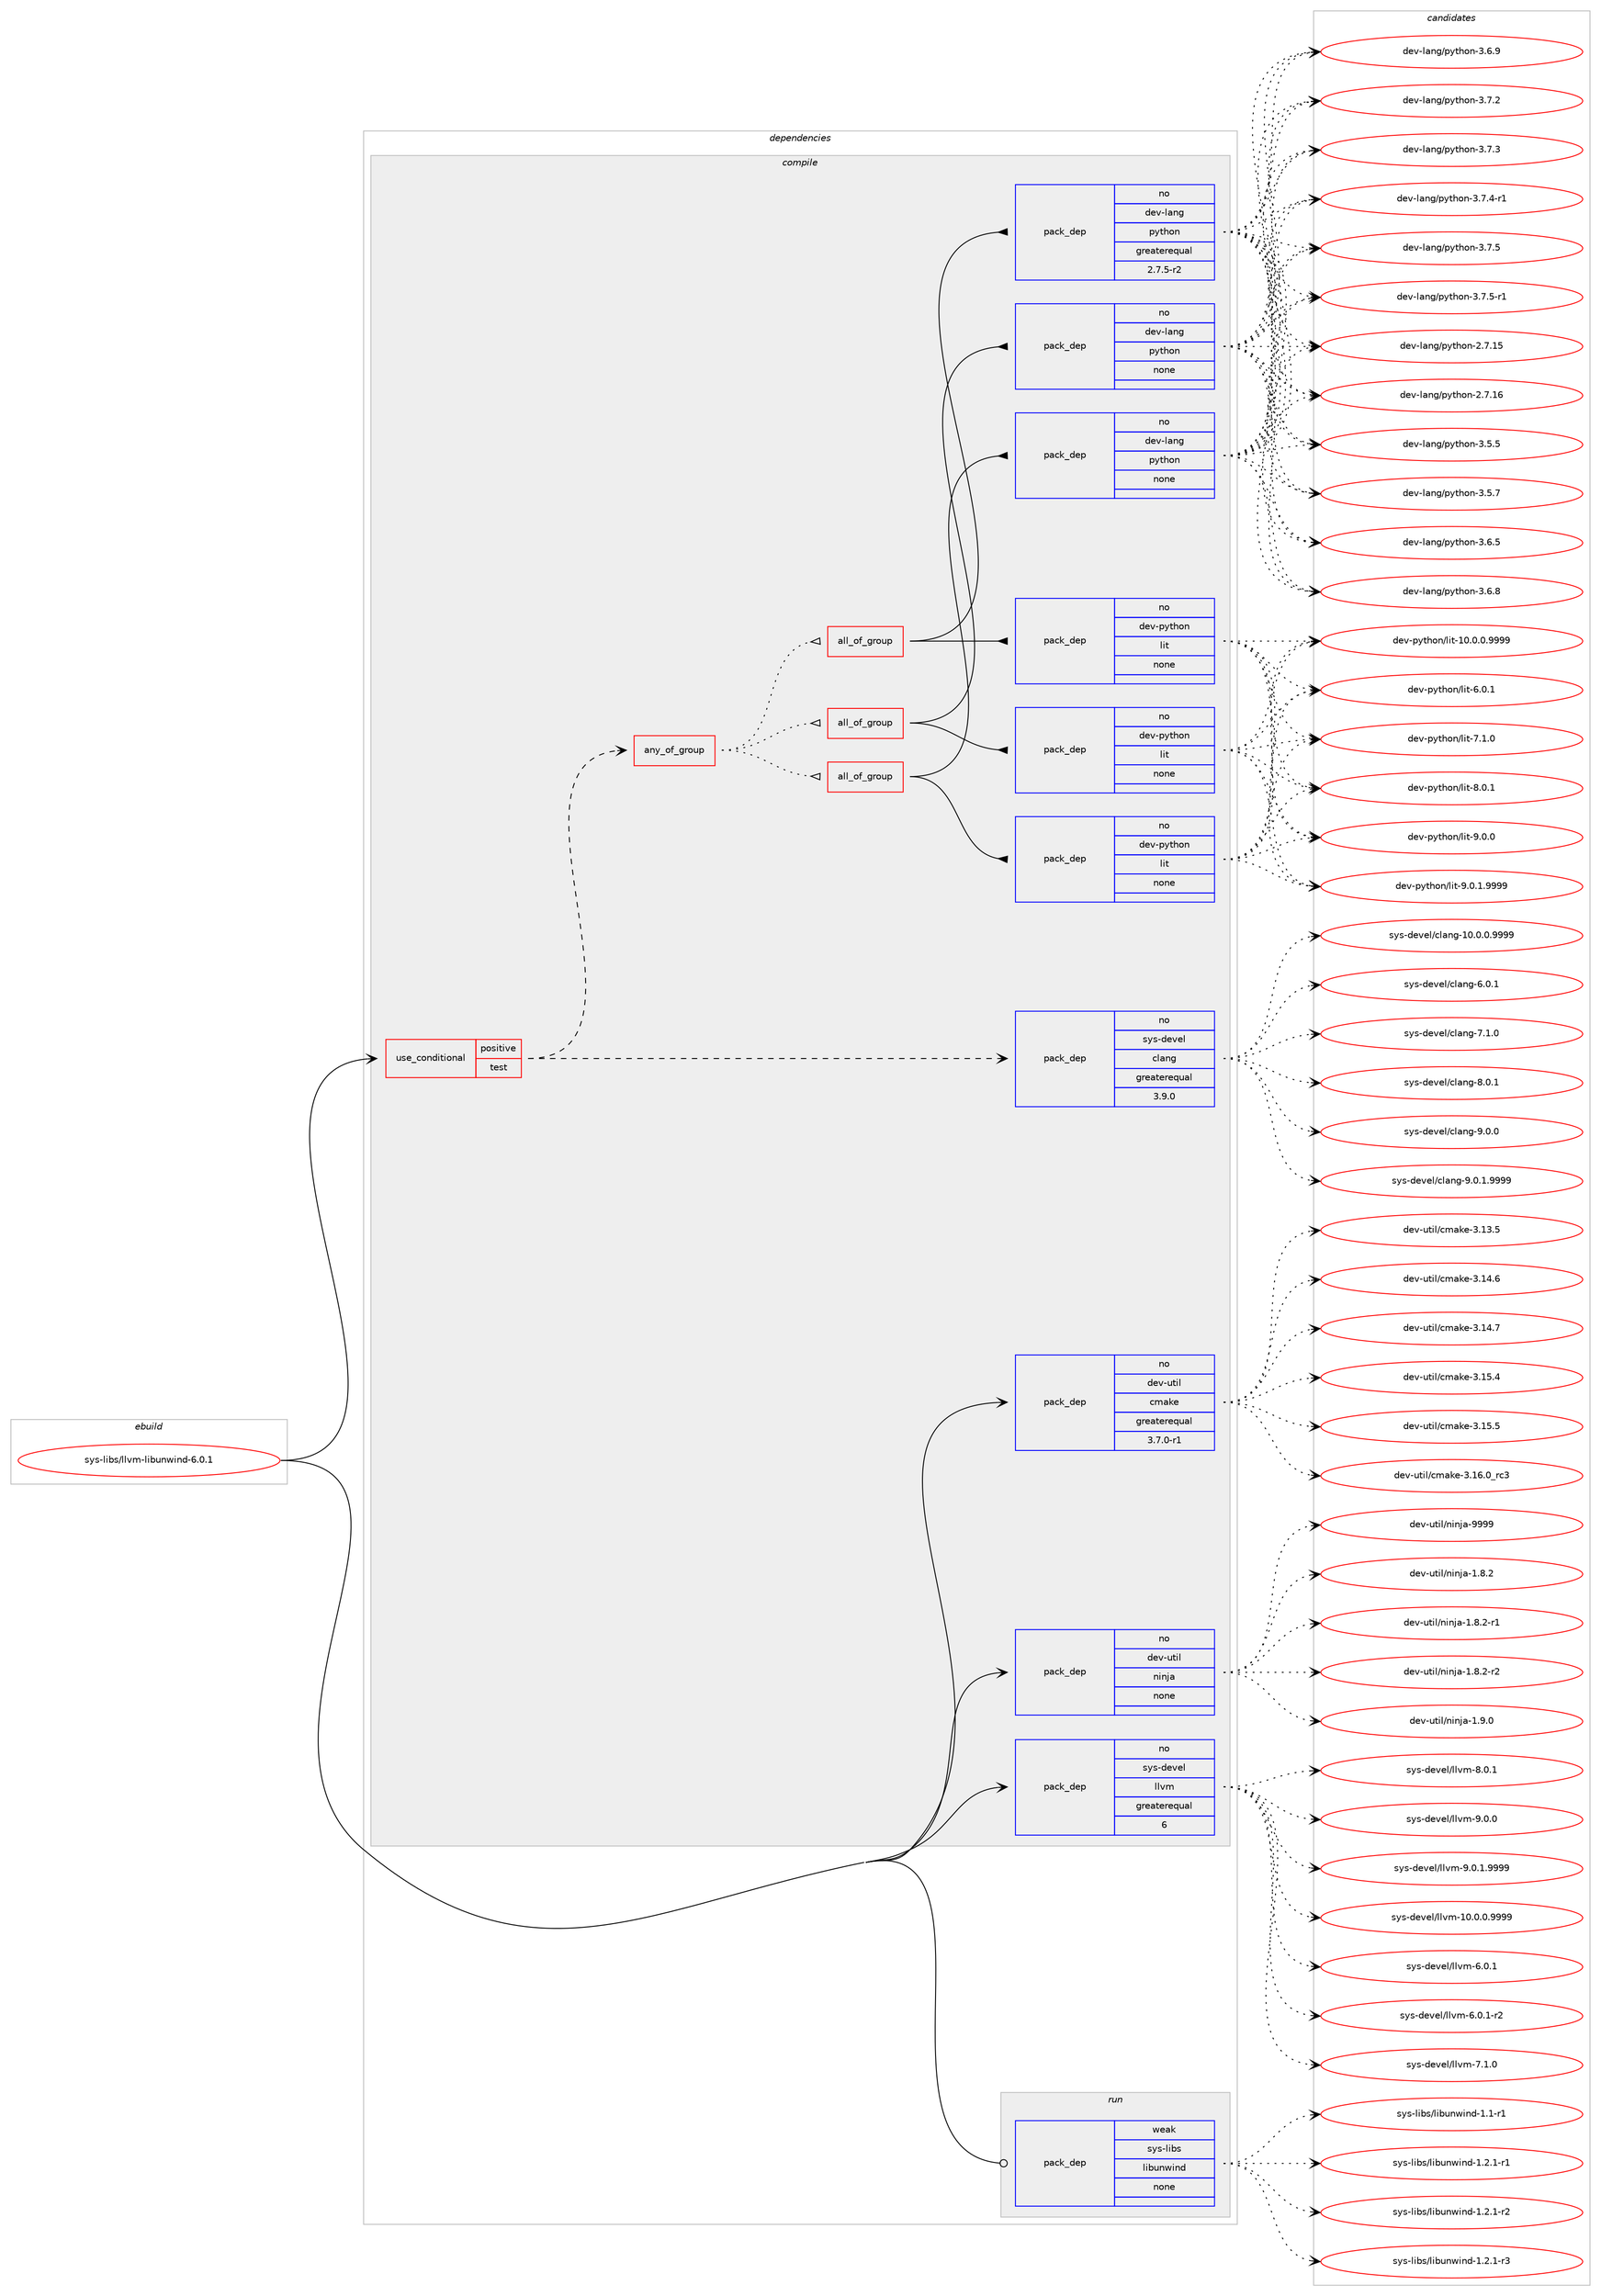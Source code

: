 digraph prolog {

# *************
# Graph options
# *************

newrank=true;
concentrate=true;
compound=true;
graph [rankdir=LR,fontname=Helvetica,fontsize=10,ranksep=1.5];#, ranksep=2.5, nodesep=0.2];
edge  [arrowhead=vee];
node  [fontname=Helvetica,fontsize=10];

# **********
# The ebuild
# **********

subgraph cluster_leftcol {
color=gray;
rank=same;
label=<<i>ebuild</i>>;
id [label="sys-libs/llvm-libunwind-6.0.1", color=red, width=4, href="../sys-libs/llvm-libunwind-6.0.1.svg"];
}

# ****************
# The dependencies
# ****************

subgraph cluster_midcol {
color=gray;
label=<<i>dependencies</i>>;
subgraph cluster_compile {
fillcolor="#eeeeee";
style=filled;
label=<<i>compile</i>>;
subgraph cond215883 {
dependency898388 [label=<<TABLE BORDER="0" CELLBORDER="1" CELLSPACING="0" CELLPADDING="4"><TR><TD ROWSPAN="3" CELLPADDING="10">use_conditional</TD></TR><TR><TD>positive</TD></TR><TR><TD>test</TD></TR></TABLE>>, shape=none, color=red];
subgraph pack666708 {
dependency898389 [label=<<TABLE BORDER="0" CELLBORDER="1" CELLSPACING="0" CELLPADDING="4" WIDTH="220"><TR><TD ROWSPAN="6" CELLPADDING="30">pack_dep</TD></TR><TR><TD WIDTH="110">no</TD></TR><TR><TD>sys-devel</TD></TR><TR><TD>clang</TD></TR><TR><TD>greaterequal</TD></TR><TR><TD>3.9.0</TD></TR></TABLE>>, shape=none, color=blue];
}
dependency898388:e -> dependency898389:w [weight=20,style="dashed",arrowhead="vee"];
subgraph any15242 {
dependency898390 [label=<<TABLE BORDER="0" CELLBORDER="1" CELLSPACING="0" CELLPADDING="4"><TR><TD CELLPADDING="10">any_of_group</TD></TR></TABLE>>, shape=none, color=red];subgraph all558 {
dependency898391 [label=<<TABLE BORDER="0" CELLBORDER="1" CELLSPACING="0" CELLPADDING="4"><TR><TD CELLPADDING="10">all_of_group</TD></TR></TABLE>>, shape=none, color=red];subgraph pack666709 {
dependency898392 [label=<<TABLE BORDER="0" CELLBORDER="1" CELLSPACING="0" CELLPADDING="4" WIDTH="220"><TR><TD ROWSPAN="6" CELLPADDING="30">pack_dep</TD></TR><TR><TD WIDTH="110">no</TD></TR><TR><TD>dev-lang</TD></TR><TR><TD>python</TD></TR><TR><TD>none</TD></TR><TR><TD></TD></TR></TABLE>>, shape=none, color=blue];
}
dependency898391:e -> dependency898392:w [weight=20,style="solid",arrowhead="inv"];
subgraph pack666710 {
dependency898393 [label=<<TABLE BORDER="0" CELLBORDER="1" CELLSPACING="0" CELLPADDING="4" WIDTH="220"><TR><TD ROWSPAN="6" CELLPADDING="30">pack_dep</TD></TR><TR><TD WIDTH="110">no</TD></TR><TR><TD>dev-python</TD></TR><TR><TD>lit</TD></TR><TR><TD>none</TD></TR><TR><TD></TD></TR></TABLE>>, shape=none, color=blue];
}
dependency898391:e -> dependency898393:w [weight=20,style="solid",arrowhead="inv"];
}
dependency898390:e -> dependency898391:w [weight=20,style="dotted",arrowhead="oinv"];
subgraph all559 {
dependency898394 [label=<<TABLE BORDER="0" CELLBORDER="1" CELLSPACING="0" CELLPADDING="4"><TR><TD CELLPADDING="10">all_of_group</TD></TR></TABLE>>, shape=none, color=red];subgraph pack666711 {
dependency898395 [label=<<TABLE BORDER="0" CELLBORDER="1" CELLSPACING="0" CELLPADDING="4" WIDTH="220"><TR><TD ROWSPAN="6" CELLPADDING="30">pack_dep</TD></TR><TR><TD WIDTH="110">no</TD></TR><TR><TD>dev-lang</TD></TR><TR><TD>python</TD></TR><TR><TD>none</TD></TR><TR><TD></TD></TR></TABLE>>, shape=none, color=blue];
}
dependency898394:e -> dependency898395:w [weight=20,style="solid",arrowhead="inv"];
subgraph pack666712 {
dependency898396 [label=<<TABLE BORDER="0" CELLBORDER="1" CELLSPACING="0" CELLPADDING="4" WIDTH="220"><TR><TD ROWSPAN="6" CELLPADDING="30">pack_dep</TD></TR><TR><TD WIDTH="110">no</TD></TR><TR><TD>dev-python</TD></TR><TR><TD>lit</TD></TR><TR><TD>none</TD></TR><TR><TD></TD></TR></TABLE>>, shape=none, color=blue];
}
dependency898394:e -> dependency898396:w [weight=20,style="solid",arrowhead="inv"];
}
dependency898390:e -> dependency898394:w [weight=20,style="dotted",arrowhead="oinv"];
subgraph all560 {
dependency898397 [label=<<TABLE BORDER="0" CELLBORDER="1" CELLSPACING="0" CELLPADDING="4"><TR><TD CELLPADDING="10">all_of_group</TD></TR></TABLE>>, shape=none, color=red];subgraph pack666713 {
dependency898398 [label=<<TABLE BORDER="0" CELLBORDER="1" CELLSPACING="0" CELLPADDING="4" WIDTH="220"><TR><TD ROWSPAN="6" CELLPADDING="30">pack_dep</TD></TR><TR><TD WIDTH="110">no</TD></TR><TR><TD>dev-lang</TD></TR><TR><TD>python</TD></TR><TR><TD>greaterequal</TD></TR><TR><TD>2.7.5-r2</TD></TR></TABLE>>, shape=none, color=blue];
}
dependency898397:e -> dependency898398:w [weight=20,style="solid",arrowhead="inv"];
subgraph pack666714 {
dependency898399 [label=<<TABLE BORDER="0" CELLBORDER="1" CELLSPACING="0" CELLPADDING="4" WIDTH="220"><TR><TD ROWSPAN="6" CELLPADDING="30">pack_dep</TD></TR><TR><TD WIDTH="110">no</TD></TR><TR><TD>dev-python</TD></TR><TR><TD>lit</TD></TR><TR><TD>none</TD></TR><TR><TD></TD></TR></TABLE>>, shape=none, color=blue];
}
dependency898397:e -> dependency898399:w [weight=20,style="solid",arrowhead="inv"];
}
dependency898390:e -> dependency898397:w [weight=20,style="dotted",arrowhead="oinv"];
}
dependency898388:e -> dependency898390:w [weight=20,style="dashed",arrowhead="vee"];
}
id:e -> dependency898388:w [weight=20,style="solid",arrowhead="vee"];
subgraph pack666715 {
dependency898400 [label=<<TABLE BORDER="0" CELLBORDER="1" CELLSPACING="0" CELLPADDING="4" WIDTH="220"><TR><TD ROWSPAN="6" CELLPADDING="30">pack_dep</TD></TR><TR><TD WIDTH="110">no</TD></TR><TR><TD>dev-util</TD></TR><TR><TD>cmake</TD></TR><TR><TD>greaterequal</TD></TR><TR><TD>3.7.0-r1</TD></TR></TABLE>>, shape=none, color=blue];
}
id:e -> dependency898400:w [weight=20,style="solid",arrowhead="vee"];
subgraph pack666716 {
dependency898401 [label=<<TABLE BORDER="0" CELLBORDER="1" CELLSPACING="0" CELLPADDING="4" WIDTH="220"><TR><TD ROWSPAN="6" CELLPADDING="30">pack_dep</TD></TR><TR><TD WIDTH="110">no</TD></TR><TR><TD>dev-util</TD></TR><TR><TD>ninja</TD></TR><TR><TD>none</TD></TR><TR><TD></TD></TR></TABLE>>, shape=none, color=blue];
}
id:e -> dependency898401:w [weight=20,style="solid",arrowhead="vee"];
subgraph pack666717 {
dependency898402 [label=<<TABLE BORDER="0" CELLBORDER="1" CELLSPACING="0" CELLPADDING="4" WIDTH="220"><TR><TD ROWSPAN="6" CELLPADDING="30">pack_dep</TD></TR><TR><TD WIDTH="110">no</TD></TR><TR><TD>sys-devel</TD></TR><TR><TD>llvm</TD></TR><TR><TD>greaterequal</TD></TR><TR><TD>6</TD></TR></TABLE>>, shape=none, color=blue];
}
id:e -> dependency898402:w [weight=20,style="solid",arrowhead="vee"];
}
subgraph cluster_compileandrun {
fillcolor="#eeeeee";
style=filled;
label=<<i>compile and run</i>>;
}
subgraph cluster_run {
fillcolor="#eeeeee";
style=filled;
label=<<i>run</i>>;
subgraph pack666718 {
dependency898403 [label=<<TABLE BORDER="0" CELLBORDER="1" CELLSPACING="0" CELLPADDING="4" WIDTH="220"><TR><TD ROWSPAN="6" CELLPADDING="30">pack_dep</TD></TR><TR><TD WIDTH="110">weak</TD></TR><TR><TD>sys-libs</TD></TR><TR><TD>libunwind</TD></TR><TR><TD>none</TD></TR><TR><TD></TD></TR></TABLE>>, shape=none, color=blue];
}
id:e -> dependency898403:w [weight=20,style="solid",arrowhead="odot"];
}
}

# **************
# The candidates
# **************

subgraph cluster_choices {
rank=same;
color=gray;
label=<<i>candidates</i>>;

subgraph choice666708 {
color=black;
nodesep=1;
choice11512111545100101118101108479910897110103454948464846484657575757 [label="sys-devel/clang-10.0.0.9999", color=red, width=4,href="../sys-devel/clang-10.0.0.9999.svg"];
choice11512111545100101118101108479910897110103455446484649 [label="sys-devel/clang-6.0.1", color=red, width=4,href="../sys-devel/clang-6.0.1.svg"];
choice11512111545100101118101108479910897110103455546494648 [label="sys-devel/clang-7.1.0", color=red, width=4,href="../sys-devel/clang-7.1.0.svg"];
choice11512111545100101118101108479910897110103455646484649 [label="sys-devel/clang-8.0.1", color=red, width=4,href="../sys-devel/clang-8.0.1.svg"];
choice11512111545100101118101108479910897110103455746484648 [label="sys-devel/clang-9.0.0", color=red, width=4,href="../sys-devel/clang-9.0.0.svg"];
choice115121115451001011181011084799108971101034557464846494657575757 [label="sys-devel/clang-9.0.1.9999", color=red, width=4,href="../sys-devel/clang-9.0.1.9999.svg"];
dependency898389:e -> choice11512111545100101118101108479910897110103454948464846484657575757:w [style=dotted,weight="100"];
dependency898389:e -> choice11512111545100101118101108479910897110103455446484649:w [style=dotted,weight="100"];
dependency898389:e -> choice11512111545100101118101108479910897110103455546494648:w [style=dotted,weight="100"];
dependency898389:e -> choice11512111545100101118101108479910897110103455646484649:w [style=dotted,weight="100"];
dependency898389:e -> choice11512111545100101118101108479910897110103455746484648:w [style=dotted,weight="100"];
dependency898389:e -> choice115121115451001011181011084799108971101034557464846494657575757:w [style=dotted,weight="100"];
}
subgraph choice666709 {
color=black;
nodesep=1;
choice10010111845108971101034711212111610411111045504655464953 [label="dev-lang/python-2.7.15", color=red, width=4,href="../dev-lang/python-2.7.15.svg"];
choice10010111845108971101034711212111610411111045504655464954 [label="dev-lang/python-2.7.16", color=red, width=4,href="../dev-lang/python-2.7.16.svg"];
choice100101118451089711010347112121116104111110455146534653 [label="dev-lang/python-3.5.5", color=red, width=4,href="../dev-lang/python-3.5.5.svg"];
choice100101118451089711010347112121116104111110455146534655 [label="dev-lang/python-3.5.7", color=red, width=4,href="../dev-lang/python-3.5.7.svg"];
choice100101118451089711010347112121116104111110455146544653 [label="dev-lang/python-3.6.5", color=red, width=4,href="../dev-lang/python-3.6.5.svg"];
choice100101118451089711010347112121116104111110455146544656 [label="dev-lang/python-3.6.8", color=red, width=4,href="../dev-lang/python-3.6.8.svg"];
choice100101118451089711010347112121116104111110455146544657 [label="dev-lang/python-3.6.9", color=red, width=4,href="../dev-lang/python-3.6.9.svg"];
choice100101118451089711010347112121116104111110455146554650 [label="dev-lang/python-3.7.2", color=red, width=4,href="../dev-lang/python-3.7.2.svg"];
choice100101118451089711010347112121116104111110455146554651 [label="dev-lang/python-3.7.3", color=red, width=4,href="../dev-lang/python-3.7.3.svg"];
choice1001011184510897110103471121211161041111104551465546524511449 [label="dev-lang/python-3.7.4-r1", color=red, width=4,href="../dev-lang/python-3.7.4-r1.svg"];
choice100101118451089711010347112121116104111110455146554653 [label="dev-lang/python-3.7.5", color=red, width=4,href="../dev-lang/python-3.7.5.svg"];
choice1001011184510897110103471121211161041111104551465546534511449 [label="dev-lang/python-3.7.5-r1", color=red, width=4,href="../dev-lang/python-3.7.5-r1.svg"];
dependency898392:e -> choice10010111845108971101034711212111610411111045504655464953:w [style=dotted,weight="100"];
dependency898392:e -> choice10010111845108971101034711212111610411111045504655464954:w [style=dotted,weight="100"];
dependency898392:e -> choice100101118451089711010347112121116104111110455146534653:w [style=dotted,weight="100"];
dependency898392:e -> choice100101118451089711010347112121116104111110455146534655:w [style=dotted,weight="100"];
dependency898392:e -> choice100101118451089711010347112121116104111110455146544653:w [style=dotted,weight="100"];
dependency898392:e -> choice100101118451089711010347112121116104111110455146544656:w [style=dotted,weight="100"];
dependency898392:e -> choice100101118451089711010347112121116104111110455146544657:w [style=dotted,weight="100"];
dependency898392:e -> choice100101118451089711010347112121116104111110455146554650:w [style=dotted,weight="100"];
dependency898392:e -> choice100101118451089711010347112121116104111110455146554651:w [style=dotted,weight="100"];
dependency898392:e -> choice1001011184510897110103471121211161041111104551465546524511449:w [style=dotted,weight="100"];
dependency898392:e -> choice100101118451089711010347112121116104111110455146554653:w [style=dotted,weight="100"];
dependency898392:e -> choice1001011184510897110103471121211161041111104551465546534511449:w [style=dotted,weight="100"];
}
subgraph choice666710 {
color=black;
nodesep=1;
choice1001011184511212111610411111047108105116454948464846484657575757 [label="dev-python/lit-10.0.0.9999", color=red, width=4,href="../dev-python/lit-10.0.0.9999.svg"];
choice1001011184511212111610411111047108105116455446484649 [label="dev-python/lit-6.0.1", color=red, width=4,href="../dev-python/lit-6.0.1.svg"];
choice1001011184511212111610411111047108105116455546494648 [label="dev-python/lit-7.1.0", color=red, width=4,href="../dev-python/lit-7.1.0.svg"];
choice1001011184511212111610411111047108105116455646484649 [label="dev-python/lit-8.0.1", color=red, width=4,href="../dev-python/lit-8.0.1.svg"];
choice1001011184511212111610411111047108105116455746484648 [label="dev-python/lit-9.0.0", color=red, width=4,href="../dev-python/lit-9.0.0.svg"];
choice10010111845112121116104111110471081051164557464846494657575757 [label="dev-python/lit-9.0.1.9999", color=red, width=4,href="../dev-python/lit-9.0.1.9999.svg"];
dependency898393:e -> choice1001011184511212111610411111047108105116454948464846484657575757:w [style=dotted,weight="100"];
dependency898393:e -> choice1001011184511212111610411111047108105116455446484649:w [style=dotted,weight="100"];
dependency898393:e -> choice1001011184511212111610411111047108105116455546494648:w [style=dotted,weight="100"];
dependency898393:e -> choice1001011184511212111610411111047108105116455646484649:w [style=dotted,weight="100"];
dependency898393:e -> choice1001011184511212111610411111047108105116455746484648:w [style=dotted,weight="100"];
dependency898393:e -> choice10010111845112121116104111110471081051164557464846494657575757:w [style=dotted,weight="100"];
}
subgraph choice666711 {
color=black;
nodesep=1;
choice10010111845108971101034711212111610411111045504655464953 [label="dev-lang/python-2.7.15", color=red, width=4,href="../dev-lang/python-2.7.15.svg"];
choice10010111845108971101034711212111610411111045504655464954 [label="dev-lang/python-2.7.16", color=red, width=4,href="../dev-lang/python-2.7.16.svg"];
choice100101118451089711010347112121116104111110455146534653 [label="dev-lang/python-3.5.5", color=red, width=4,href="../dev-lang/python-3.5.5.svg"];
choice100101118451089711010347112121116104111110455146534655 [label="dev-lang/python-3.5.7", color=red, width=4,href="../dev-lang/python-3.5.7.svg"];
choice100101118451089711010347112121116104111110455146544653 [label="dev-lang/python-3.6.5", color=red, width=4,href="../dev-lang/python-3.6.5.svg"];
choice100101118451089711010347112121116104111110455146544656 [label="dev-lang/python-3.6.8", color=red, width=4,href="../dev-lang/python-3.6.8.svg"];
choice100101118451089711010347112121116104111110455146544657 [label="dev-lang/python-3.6.9", color=red, width=4,href="../dev-lang/python-3.6.9.svg"];
choice100101118451089711010347112121116104111110455146554650 [label="dev-lang/python-3.7.2", color=red, width=4,href="../dev-lang/python-3.7.2.svg"];
choice100101118451089711010347112121116104111110455146554651 [label="dev-lang/python-3.7.3", color=red, width=4,href="../dev-lang/python-3.7.3.svg"];
choice1001011184510897110103471121211161041111104551465546524511449 [label="dev-lang/python-3.7.4-r1", color=red, width=4,href="../dev-lang/python-3.7.4-r1.svg"];
choice100101118451089711010347112121116104111110455146554653 [label="dev-lang/python-3.7.5", color=red, width=4,href="../dev-lang/python-3.7.5.svg"];
choice1001011184510897110103471121211161041111104551465546534511449 [label="dev-lang/python-3.7.5-r1", color=red, width=4,href="../dev-lang/python-3.7.5-r1.svg"];
dependency898395:e -> choice10010111845108971101034711212111610411111045504655464953:w [style=dotted,weight="100"];
dependency898395:e -> choice10010111845108971101034711212111610411111045504655464954:w [style=dotted,weight="100"];
dependency898395:e -> choice100101118451089711010347112121116104111110455146534653:w [style=dotted,weight="100"];
dependency898395:e -> choice100101118451089711010347112121116104111110455146534655:w [style=dotted,weight="100"];
dependency898395:e -> choice100101118451089711010347112121116104111110455146544653:w [style=dotted,weight="100"];
dependency898395:e -> choice100101118451089711010347112121116104111110455146544656:w [style=dotted,weight="100"];
dependency898395:e -> choice100101118451089711010347112121116104111110455146544657:w [style=dotted,weight="100"];
dependency898395:e -> choice100101118451089711010347112121116104111110455146554650:w [style=dotted,weight="100"];
dependency898395:e -> choice100101118451089711010347112121116104111110455146554651:w [style=dotted,weight="100"];
dependency898395:e -> choice1001011184510897110103471121211161041111104551465546524511449:w [style=dotted,weight="100"];
dependency898395:e -> choice100101118451089711010347112121116104111110455146554653:w [style=dotted,weight="100"];
dependency898395:e -> choice1001011184510897110103471121211161041111104551465546534511449:w [style=dotted,weight="100"];
}
subgraph choice666712 {
color=black;
nodesep=1;
choice1001011184511212111610411111047108105116454948464846484657575757 [label="dev-python/lit-10.0.0.9999", color=red, width=4,href="../dev-python/lit-10.0.0.9999.svg"];
choice1001011184511212111610411111047108105116455446484649 [label="dev-python/lit-6.0.1", color=red, width=4,href="../dev-python/lit-6.0.1.svg"];
choice1001011184511212111610411111047108105116455546494648 [label="dev-python/lit-7.1.0", color=red, width=4,href="../dev-python/lit-7.1.0.svg"];
choice1001011184511212111610411111047108105116455646484649 [label="dev-python/lit-8.0.1", color=red, width=4,href="../dev-python/lit-8.0.1.svg"];
choice1001011184511212111610411111047108105116455746484648 [label="dev-python/lit-9.0.0", color=red, width=4,href="../dev-python/lit-9.0.0.svg"];
choice10010111845112121116104111110471081051164557464846494657575757 [label="dev-python/lit-9.0.1.9999", color=red, width=4,href="../dev-python/lit-9.0.1.9999.svg"];
dependency898396:e -> choice1001011184511212111610411111047108105116454948464846484657575757:w [style=dotted,weight="100"];
dependency898396:e -> choice1001011184511212111610411111047108105116455446484649:w [style=dotted,weight="100"];
dependency898396:e -> choice1001011184511212111610411111047108105116455546494648:w [style=dotted,weight="100"];
dependency898396:e -> choice1001011184511212111610411111047108105116455646484649:w [style=dotted,weight="100"];
dependency898396:e -> choice1001011184511212111610411111047108105116455746484648:w [style=dotted,weight="100"];
dependency898396:e -> choice10010111845112121116104111110471081051164557464846494657575757:w [style=dotted,weight="100"];
}
subgraph choice666713 {
color=black;
nodesep=1;
choice10010111845108971101034711212111610411111045504655464953 [label="dev-lang/python-2.7.15", color=red, width=4,href="../dev-lang/python-2.7.15.svg"];
choice10010111845108971101034711212111610411111045504655464954 [label="dev-lang/python-2.7.16", color=red, width=4,href="../dev-lang/python-2.7.16.svg"];
choice100101118451089711010347112121116104111110455146534653 [label="dev-lang/python-3.5.5", color=red, width=4,href="../dev-lang/python-3.5.5.svg"];
choice100101118451089711010347112121116104111110455146534655 [label="dev-lang/python-3.5.7", color=red, width=4,href="../dev-lang/python-3.5.7.svg"];
choice100101118451089711010347112121116104111110455146544653 [label="dev-lang/python-3.6.5", color=red, width=4,href="../dev-lang/python-3.6.5.svg"];
choice100101118451089711010347112121116104111110455146544656 [label="dev-lang/python-3.6.8", color=red, width=4,href="../dev-lang/python-3.6.8.svg"];
choice100101118451089711010347112121116104111110455146544657 [label="dev-lang/python-3.6.9", color=red, width=4,href="../dev-lang/python-3.6.9.svg"];
choice100101118451089711010347112121116104111110455146554650 [label="dev-lang/python-3.7.2", color=red, width=4,href="../dev-lang/python-3.7.2.svg"];
choice100101118451089711010347112121116104111110455146554651 [label="dev-lang/python-3.7.3", color=red, width=4,href="../dev-lang/python-3.7.3.svg"];
choice1001011184510897110103471121211161041111104551465546524511449 [label="dev-lang/python-3.7.4-r1", color=red, width=4,href="../dev-lang/python-3.7.4-r1.svg"];
choice100101118451089711010347112121116104111110455146554653 [label="dev-lang/python-3.7.5", color=red, width=4,href="../dev-lang/python-3.7.5.svg"];
choice1001011184510897110103471121211161041111104551465546534511449 [label="dev-lang/python-3.7.5-r1", color=red, width=4,href="../dev-lang/python-3.7.5-r1.svg"];
dependency898398:e -> choice10010111845108971101034711212111610411111045504655464953:w [style=dotted,weight="100"];
dependency898398:e -> choice10010111845108971101034711212111610411111045504655464954:w [style=dotted,weight="100"];
dependency898398:e -> choice100101118451089711010347112121116104111110455146534653:w [style=dotted,weight="100"];
dependency898398:e -> choice100101118451089711010347112121116104111110455146534655:w [style=dotted,weight="100"];
dependency898398:e -> choice100101118451089711010347112121116104111110455146544653:w [style=dotted,weight="100"];
dependency898398:e -> choice100101118451089711010347112121116104111110455146544656:w [style=dotted,weight="100"];
dependency898398:e -> choice100101118451089711010347112121116104111110455146544657:w [style=dotted,weight="100"];
dependency898398:e -> choice100101118451089711010347112121116104111110455146554650:w [style=dotted,weight="100"];
dependency898398:e -> choice100101118451089711010347112121116104111110455146554651:w [style=dotted,weight="100"];
dependency898398:e -> choice1001011184510897110103471121211161041111104551465546524511449:w [style=dotted,weight="100"];
dependency898398:e -> choice100101118451089711010347112121116104111110455146554653:w [style=dotted,weight="100"];
dependency898398:e -> choice1001011184510897110103471121211161041111104551465546534511449:w [style=dotted,weight="100"];
}
subgraph choice666714 {
color=black;
nodesep=1;
choice1001011184511212111610411111047108105116454948464846484657575757 [label="dev-python/lit-10.0.0.9999", color=red, width=4,href="../dev-python/lit-10.0.0.9999.svg"];
choice1001011184511212111610411111047108105116455446484649 [label="dev-python/lit-6.0.1", color=red, width=4,href="../dev-python/lit-6.0.1.svg"];
choice1001011184511212111610411111047108105116455546494648 [label="dev-python/lit-7.1.0", color=red, width=4,href="../dev-python/lit-7.1.0.svg"];
choice1001011184511212111610411111047108105116455646484649 [label="dev-python/lit-8.0.1", color=red, width=4,href="../dev-python/lit-8.0.1.svg"];
choice1001011184511212111610411111047108105116455746484648 [label="dev-python/lit-9.0.0", color=red, width=4,href="../dev-python/lit-9.0.0.svg"];
choice10010111845112121116104111110471081051164557464846494657575757 [label="dev-python/lit-9.0.1.9999", color=red, width=4,href="../dev-python/lit-9.0.1.9999.svg"];
dependency898399:e -> choice1001011184511212111610411111047108105116454948464846484657575757:w [style=dotted,weight="100"];
dependency898399:e -> choice1001011184511212111610411111047108105116455446484649:w [style=dotted,weight="100"];
dependency898399:e -> choice1001011184511212111610411111047108105116455546494648:w [style=dotted,weight="100"];
dependency898399:e -> choice1001011184511212111610411111047108105116455646484649:w [style=dotted,weight="100"];
dependency898399:e -> choice1001011184511212111610411111047108105116455746484648:w [style=dotted,weight="100"];
dependency898399:e -> choice10010111845112121116104111110471081051164557464846494657575757:w [style=dotted,weight="100"];
}
subgraph choice666715 {
color=black;
nodesep=1;
choice1001011184511711610510847991099710710145514649514653 [label="dev-util/cmake-3.13.5", color=red, width=4,href="../dev-util/cmake-3.13.5.svg"];
choice1001011184511711610510847991099710710145514649524654 [label="dev-util/cmake-3.14.6", color=red, width=4,href="../dev-util/cmake-3.14.6.svg"];
choice1001011184511711610510847991099710710145514649524655 [label="dev-util/cmake-3.14.7", color=red, width=4,href="../dev-util/cmake-3.14.7.svg"];
choice1001011184511711610510847991099710710145514649534652 [label="dev-util/cmake-3.15.4", color=red, width=4,href="../dev-util/cmake-3.15.4.svg"];
choice1001011184511711610510847991099710710145514649534653 [label="dev-util/cmake-3.15.5", color=red, width=4,href="../dev-util/cmake-3.15.5.svg"];
choice1001011184511711610510847991099710710145514649544648951149951 [label="dev-util/cmake-3.16.0_rc3", color=red, width=4,href="../dev-util/cmake-3.16.0_rc3.svg"];
dependency898400:e -> choice1001011184511711610510847991099710710145514649514653:w [style=dotted,weight="100"];
dependency898400:e -> choice1001011184511711610510847991099710710145514649524654:w [style=dotted,weight="100"];
dependency898400:e -> choice1001011184511711610510847991099710710145514649524655:w [style=dotted,weight="100"];
dependency898400:e -> choice1001011184511711610510847991099710710145514649534652:w [style=dotted,weight="100"];
dependency898400:e -> choice1001011184511711610510847991099710710145514649534653:w [style=dotted,weight="100"];
dependency898400:e -> choice1001011184511711610510847991099710710145514649544648951149951:w [style=dotted,weight="100"];
}
subgraph choice666716 {
color=black;
nodesep=1;
choice100101118451171161051084711010511010697454946564650 [label="dev-util/ninja-1.8.2", color=red, width=4,href="../dev-util/ninja-1.8.2.svg"];
choice1001011184511711610510847110105110106974549465646504511449 [label="dev-util/ninja-1.8.2-r1", color=red, width=4,href="../dev-util/ninja-1.8.2-r1.svg"];
choice1001011184511711610510847110105110106974549465646504511450 [label="dev-util/ninja-1.8.2-r2", color=red, width=4,href="../dev-util/ninja-1.8.2-r2.svg"];
choice100101118451171161051084711010511010697454946574648 [label="dev-util/ninja-1.9.0", color=red, width=4,href="../dev-util/ninja-1.9.0.svg"];
choice1001011184511711610510847110105110106974557575757 [label="dev-util/ninja-9999", color=red, width=4,href="../dev-util/ninja-9999.svg"];
dependency898401:e -> choice100101118451171161051084711010511010697454946564650:w [style=dotted,weight="100"];
dependency898401:e -> choice1001011184511711610510847110105110106974549465646504511449:w [style=dotted,weight="100"];
dependency898401:e -> choice1001011184511711610510847110105110106974549465646504511450:w [style=dotted,weight="100"];
dependency898401:e -> choice100101118451171161051084711010511010697454946574648:w [style=dotted,weight="100"];
dependency898401:e -> choice1001011184511711610510847110105110106974557575757:w [style=dotted,weight="100"];
}
subgraph choice666717 {
color=black;
nodesep=1;
choice1151211154510010111810110847108108118109454948464846484657575757 [label="sys-devel/llvm-10.0.0.9999", color=red, width=4,href="../sys-devel/llvm-10.0.0.9999.svg"];
choice1151211154510010111810110847108108118109455446484649 [label="sys-devel/llvm-6.0.1", color=red, width=4,href="../sys-devel/llvm-6.0.1.svg"];
choice11512111545100101118101108471081081181094554464846494511450 [label="sys-devel/llvm-6.0.1-r2", color=red, width=4,href="../sys-devel/llvm-6.0.1-r2.svg"];
choice1151211154510010111810110847108108118109455546494648 [label="sys-devel/llvm-7.1.0", color=red, width=4,href="../sys-devel/llvm-7.1.0.svg"];
choice1151211154510010111810110847108108118109455646484649 [label="sys-devel/llvm-8.0.1", color=red, width=4,href="../sys-devel/llvm-8.0.1.svg"];
choice1151211154510010111810110847108108118109455746484648 [label="sys-devel/llvm-9.0.0", color=red, width=4,href="../sys-devel/llvm-9.0.0.svg"];
choice11512111545100101118101108471081081181094557464846494657575757 [label="sys-devel/llvm-9.0.1.9999", color=red, width=4,href="../sys-devel/llvm-9.0.1.9999.svg"];
dependency898402:e -> choice1151211154510010111810110847108108118109454948464846484657575757:w [style=dotted,weight="100"];
dependency898402:e -> choice1151211154510010111810110847108108118109455446484649:w [style=dotted,weight="100"];
dependency898402:e -> choice11512111545100101118101108471081081181094554464846494511450:w [style=dotted,weight="100"];
dependency898402:e -> choice1151211154510010111810110847108108118109455546494648:w [style=dotted,weight="100"];
dependency898402:e -> choice1151211154510010111810110847108108118109455646484649:w [style=dotted,weight="100"];
dependency898402:e -> choice1151211154510010111810110847108108118109455746484648:w [style=dotted,weight="100"];
dependency898402:e -> choice11512111545100101118101108471081081181094557464846494657575757:w [style=dotted,weight="100"];
}
subgraph choice666718 {
color=black;
nodesep=1;
choice11512111545108105981154710810598117110119105110100454946494511449 [label="sys-libs/libunwind-1.1-r1", color=red, width=4,href="../sys-libs/libunwind-1.1-r1.svg"];
choice115121115451081059811547108105981171101191051101004549465046494511449 [label="sys-libs/libunwind-1.2.1-r1", color=red, width=4,href="../sys-libs/libunwind-1.2.1-r1.svg"];
choice115121115451081059811547108105981171101191051101004549465046494511450 [label="sys-libs/libunwind-1.2.1-r2", color=red, width=4,href="../sys-libs/libunwind-1.2.1-r2.svg"];
choice115121115451081059811547108105981171101191051101004549465046494511451 [label="sys-libs/libunwind-1.2.1-r3", color=red, width=4,href="../sys-libs/libunwind-1.2.1-r3.svg"];
dependency898403:e -> choice11512111545108105981154710810598117110119105110100454946494511449:w [style=dotted,weight="100"];
dependency898403:e -> choice115121115451081059811547108105981171101191051101004549465046494511449:w [style=dotted,weight="100"];
dependency898403:e -> choice115121115451081059811547108105981171101191051101004549465046494511450:w [style=dotted,weight="100"];
dependency898403:e -> choice115121115451081059811547108105981171101191051101004549465046494511451:w [style=dotted,weight="100"];
}
}

}
